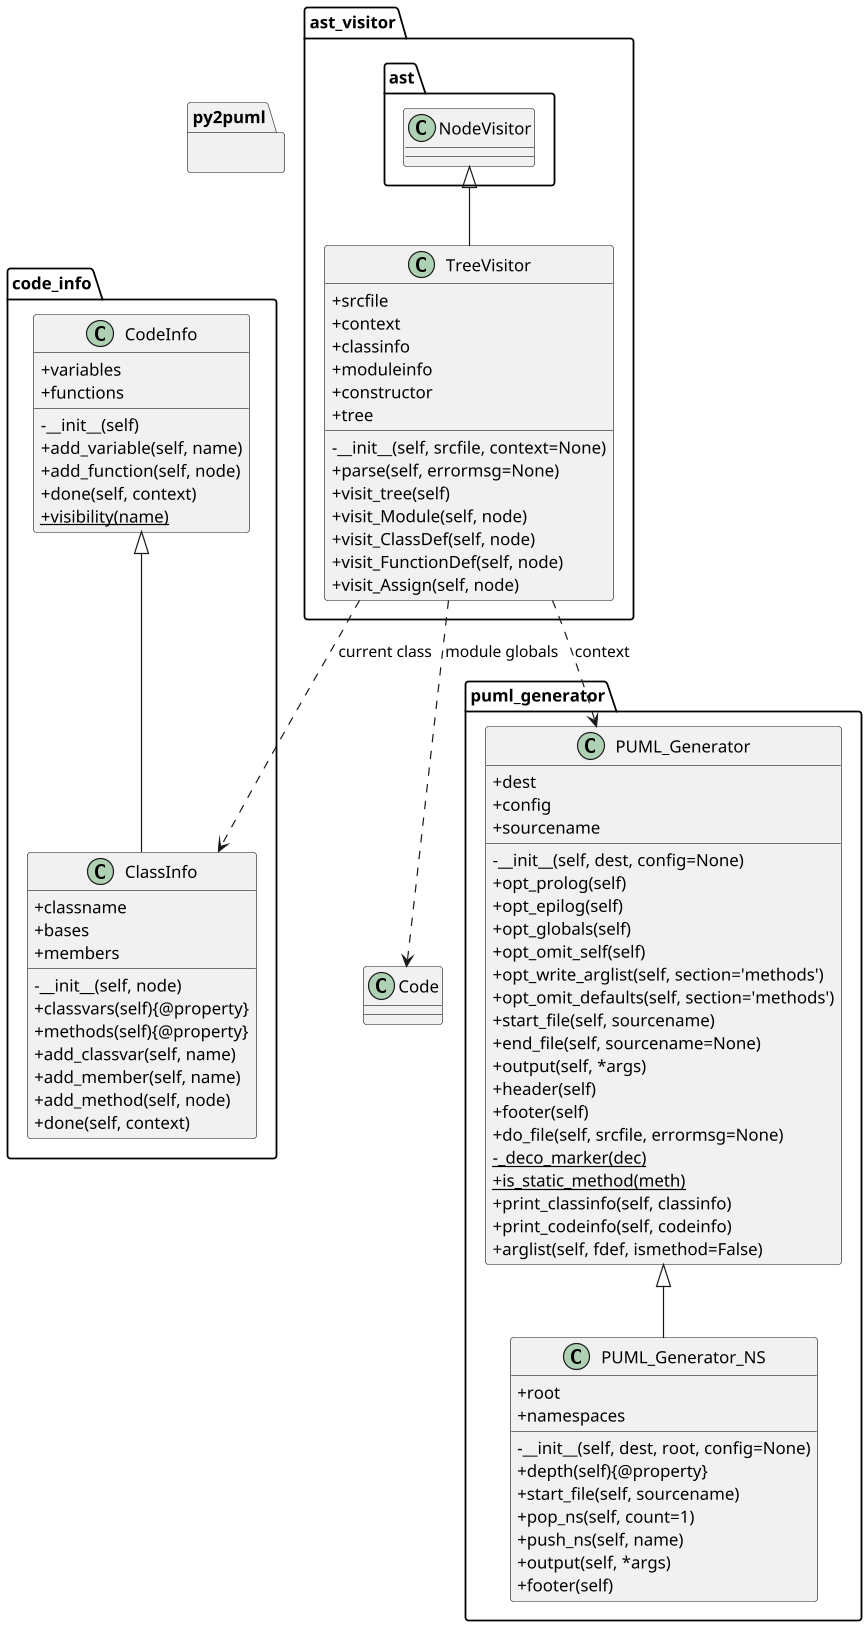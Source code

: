 @startuml
skinparam classAttributeIconSize 0
scale 1.2

namespace py2puml {
}
namespace puml_generator {
  class PUML_Generator {
    +dest
    +config
    +sourcename
    -__init__(self, dest, config=None)
    +opt_prolog(self)
    +opt_epilog(self)
    +opt_globals(self)
    +opt_omit_self(self)
    +opt_write_arglist(self, section='methods')
    +opt_omit_defaults(self, section='methods')
    +start_file(self, sourcename)
    +end_file(self, sourcename=None)
    +output(self, *args)
    +header(self)
    +footer(self)
    +do_file(self, srcfile, errormsg=None)
    -_deco_marker(dec){static}
    +is_static_method(meth){static}
    +print_classinfo(self, classinfo)
    +print_codeinfo(self, codeinfo)
    +arglist(self, fdef, ismethod=False)
  }

  PUML_Generator <|-- PUML_Generator_NS
  class PUML_Generator_NS {
    +root
    +namespaces
    -__init__(self, dest, root, config=None)
    +depth(self){@property}
    +start_file(self, sourcename)
    +pop_ns(self, count=1)
    +push_ns(self, name)
    +output(self, *args)
    +footer(self)
  }

}
namespace code_info {
  class CodeInfo {
    +variables
    +functions
    -__init__(self)
    +add_variable(self, name)
    +add_function(self, node)
    +done(self, context)
    +visibility(name){static}
  }

  CodeInfo <|-- ClassInfo
  class ClassInfo {
    +classname
    +bases
    +members
    -__init__(self, node)
    +classvars(self){@property}
    +methods(self){@property}
    +add_classvar(self, name)
    +add_member(self, name)
    +add_method(self, node)
    +done(self, context)
  }

}
namespace ast_visitor {
  ast.NodeVisitor <|-- TreeVisitor
  class TreeVisitor {
    +srcfile
    +context
    +classinfo
    +moduleinfo
    +constructor
    +tree
    -__init__(self, srcfile, context=None)
    +parse(self, errormsg=None)
    +visit_tree(self)
    +visit_Module(self, node)
    +visit_ClassDef(self, node)
    +visit_FunctionDef(self, node)
    +visit_Assign(self, node)
  }

}
ast_visitor.TreeVisitor ..> puml_generator.PUML_Generator : context
TreeVisitor ..> ClassInfo : current class
TreeVisitor ..> Code : module globals

@enduml
